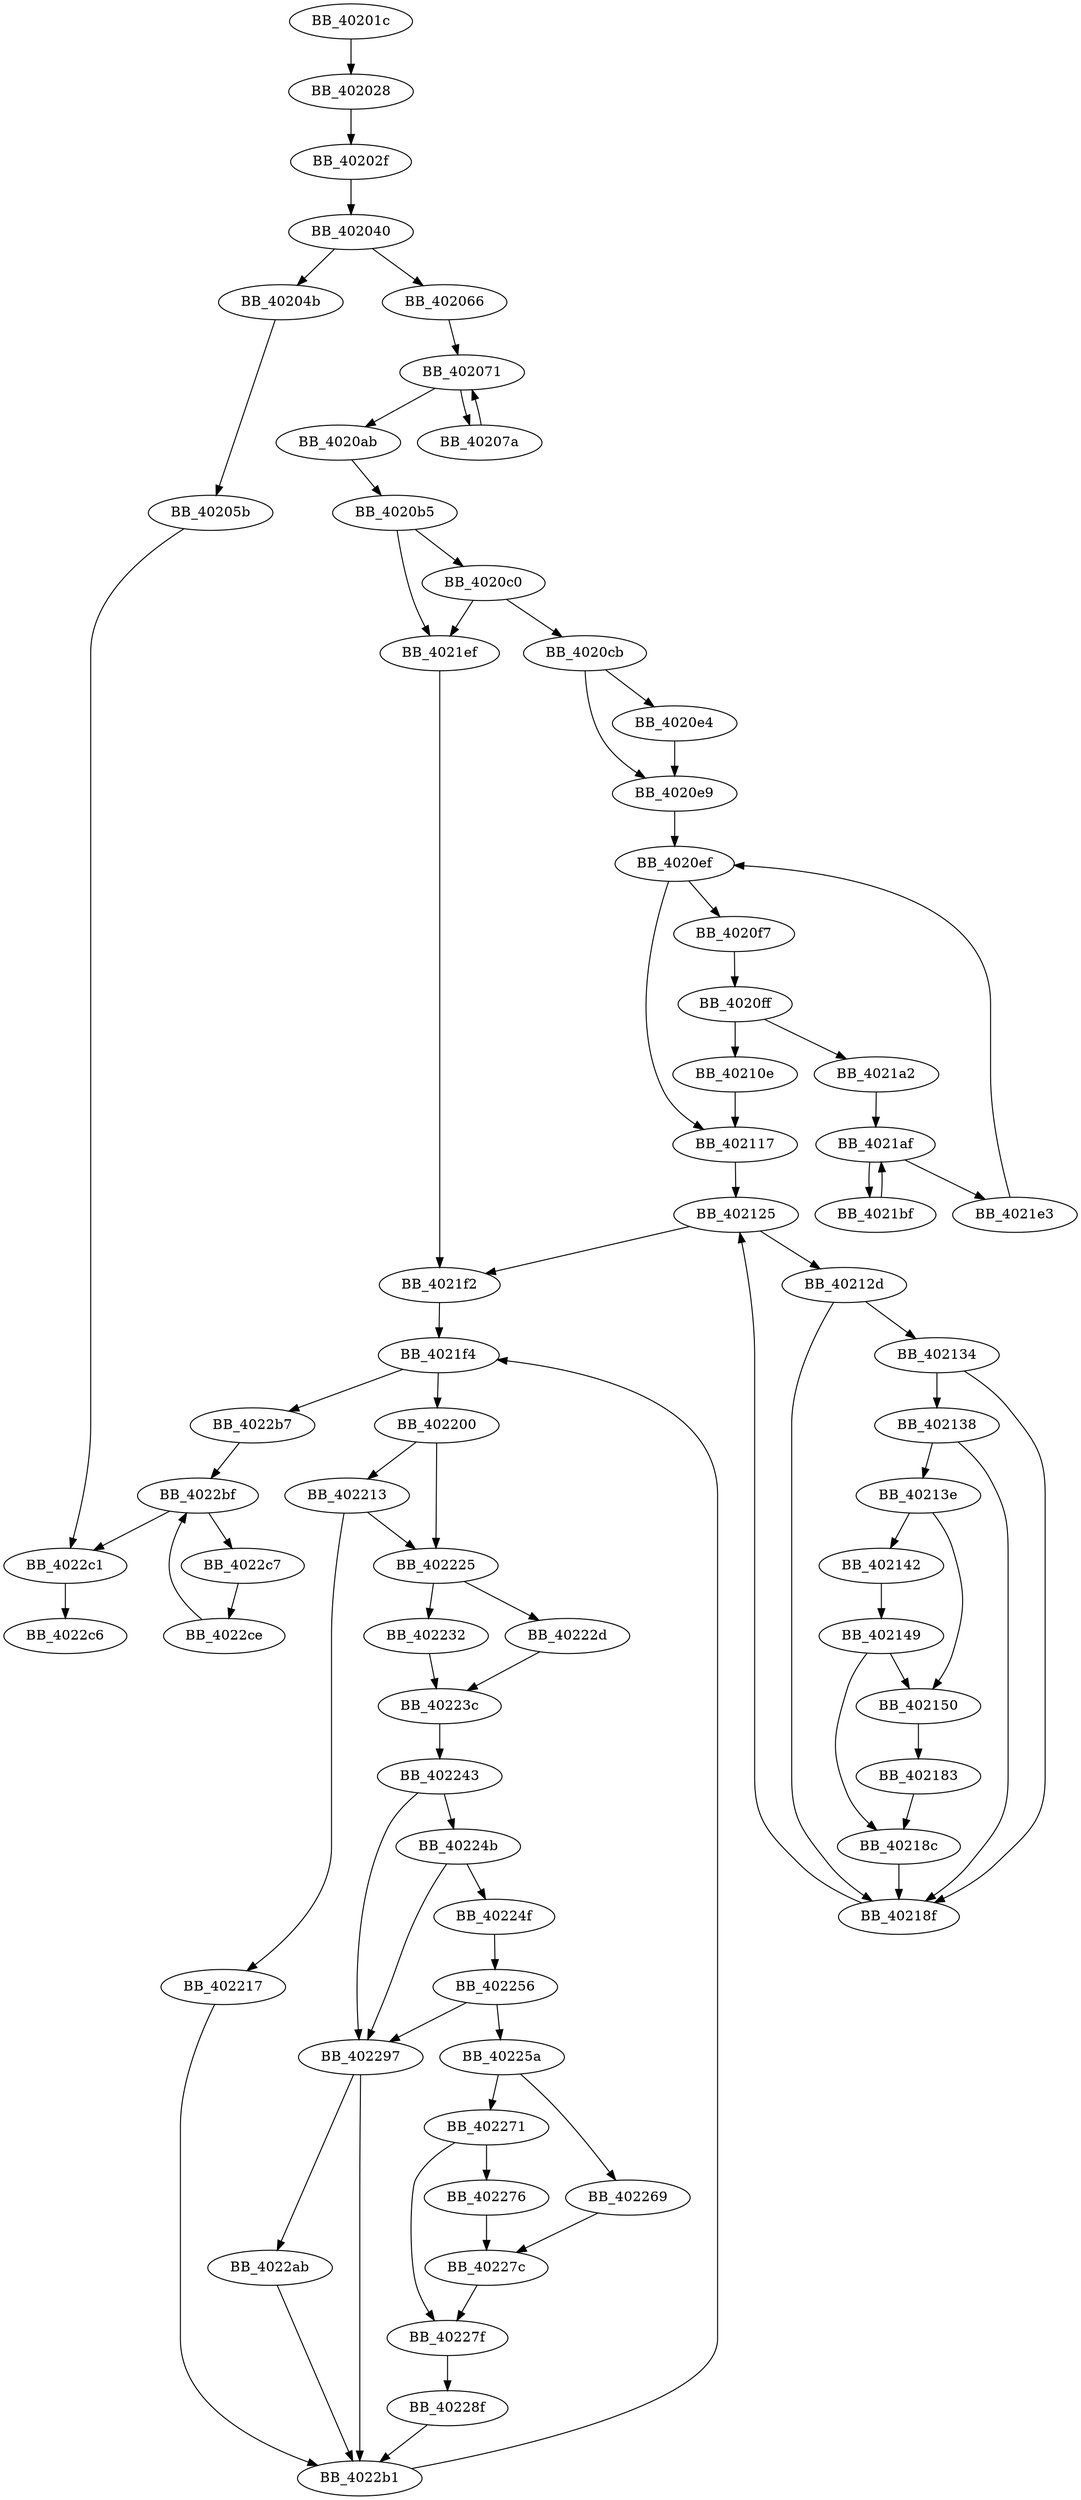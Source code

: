 DiGraph __ioinit{
BB_40201c->BB_402028
BB_402028->BB_40202f
BB_40202f->BB_402040
BB_402040->BB_40204b
BB_402040->BB_402066
BB_40204b->BB_40205b
BB_40205b->BB_4022c1
BB_402066->BB_402071
BB_402071->BB_40207a
BB_402071->BB_4020ab
BB_40207a->BB_402071
BB_4020ab->BB_4020b5
BB_4020b5->BB_4020c0
BB_4020b5->BB_4021ef
BB_4020c0->BB_4020cb
BB_4020c0->BB_4021ef
BB_4020cb->BB_4020e4
BB_4020cb->BB_4020e9
BB_4020e4->BB_4020e9
BB_4020e9->BB_4020ef
BB_4020ef->BB_4020f7
BB_4020ef->BB_402117
BB_4020f7->BB_4020ff
BB_4020ff->BB_40210e
BB_4020ff->BB_4021a2
BB_40210e->BB_402117
BB_402117->BB_402125
BB_402125->BB_40212d
BB_402125->BB_4021f2
BB_40212d->BB_402134
BB_40212d->BB_40218f
BB_402134->BB_402138
BB_402134->BB_40218f
BB_402138->BB_40213e
BB_402138->BB_40218f
BB_40213e->BB_402142
BB_40213e->BB_402150
BB_402142->BB_402149
BB_402149->BB_402150
BB_402149->BB_40218c
BB_402150->BB_402183
BB_402183->BB_40218c
BB_40218c->BB_40218f
BB_40218f->BB_402125
BB_4021a2->BB_4021af
BB_4021af->BB_4021bf
BB_4021af->BB_4021e3
BB_4021bf->BB_4021af
BB_4021e3->BB_4020ef
BB_4021ef->BB_4021f2
BB_4021f2->BB_4021f4
BB_4021f4->BB_402200
BB_4021f4->BB_4022b7
BB_402200->BB_402213
BB_402200->BB_402225
BB_402213->BB_402217
BB_402213->BB_402225
BB_402217->BB_4022b1
BB_402225->BB_40222d
BB_402225->BB_402232
BB_40222d->BB_40223c
BB_402232->BB_40223c
BB_40223c->BB_402243
BB_402243->BB_40224b
BB_402243->BB_402297
BB_40224b->BB_40224f
BB_40224b->BB_402297
BB_40224f->BB_402256
BB_402256->BB_40225a
BB_402256->BB_402297
BB_40225a->BB_402269
BB_40225a->BB_402271
BB_402269->BB_40227c
BB_402271->BB_402276
BB_402271->BB_40227f
BB_402276->BB_40227c
BB_40227c->BB_40227f
BB_40227f->BB_40228f
BB_40228f->BB_4022b1
BB_402297->BB_4022ab
BB_402297->BB_4022b1
BB_4022ab->BB_4022b1
BB_4022b1->BB_4021f4
BB_4022b7->BB_4022bf
BB_4022bf->BB_4022c1
BB_4022bf->BB_4022c7
BB_4022c1->BB_4022c6
BB_4022c7->BB_4022ce
BB_4022ce->BB_4022bf
}
